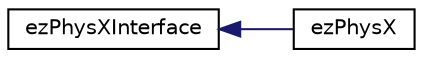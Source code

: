 digraph "Graphical Class Hierarchy"
{
 // LATEX_PDF_SIZE
  edge [fontname="Helvetica",fontsize="10",labelfontname="Helvetica",labelfontsize="10"];
  node [fontname="Helvetica",fontsize="10",shape=record];
  rankdir="LR";
  Node0 [label="ezPhysXInterface",height=0.2,width=0.4,color="black", fillcolor="white", style="filled",URL="$d3/d97/classez_phys_x_interface.htm",tooltip=" "];
  Node0 -> Node1 [dir="back",color="midnightblue",fontsize="10",style="solid",fontname="Helvetica"];
  Node1 [label="ezPhysX",height=0.2,width=0.4,color="black", fillcolor="white", style="filled",URL="$df/d6e/classez_phys_x.htm",tooltip=" "];
}
